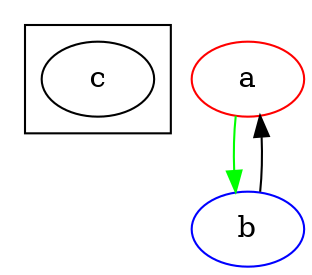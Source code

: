 strict digraph "测试图片" {
	graph [size=10]
	subgraph cluster_a{
	    rank=1
	    c
	}
	rank=2
	a [color=red]
	b [color=blue]
	a -> b [color=green]
	b -> a
}
